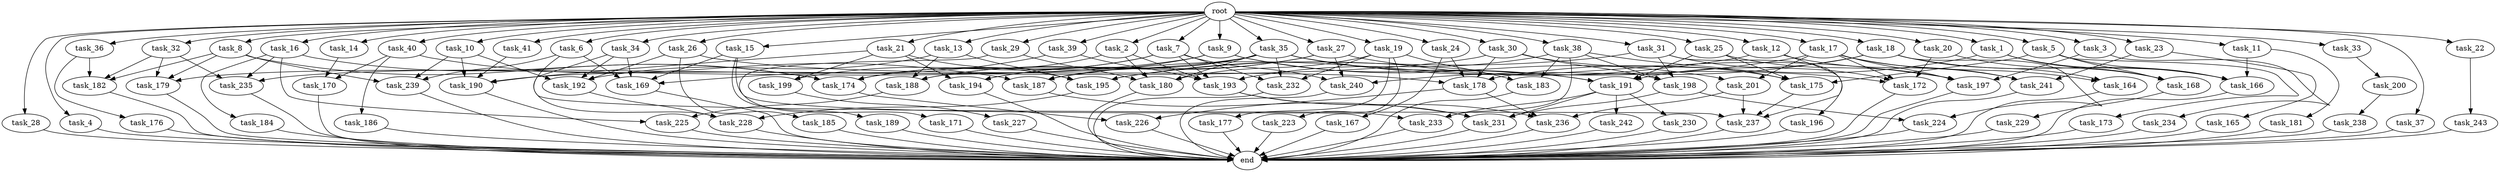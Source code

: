 digraph G {
  task_189 [size="309237645.312000"];
  task_171 [size="34359738.368000"];
  task_32 [size="1.024000"];
  task_191 [size="2087354105.856000"];
  task_28 [size="1.024000"];
  task_27 [size="1.024000"];
  task_4 [size="1.024000"];
  task_2 [size="1.024000"];
  task_13 [size="1.024000"];
  task_224 [size="1279900254.208000"];
  task_186 [size="420906795.008000"];
  task_41 [size="1.024000"];
  task_177 [size="549755813.888000"];
  task_168 [size="1322849927.168000"];
  task_228 [size="1692217114.624000"];
  task_223 [size="549755813.888000"];
  task_6 [size="1.024000"];
  task_9 [size="1.024000"];
  task_20 [size="1.024000"];
  task_227 [size="695784701.952000"];
  task_179 [size="1494648619.008000"];
  task_241 [size="523986010.112000"];
  task_188 [size="721554505.728000"];
  task_231 [size="1967095021.568000"];
  task_183 [size="1245540515.840000"];
  task_31 [size="1.024000"];
  task_14 [size="1.024000"];
  task_230 [size="549755813.888000"];
  task_16 [size="1.024000"];
  task_185 [size="858993459.200000"];
  task_175 [size="1546188226.560000"];
  task_243 [size="214748364.800000"];
  task_40 [size="1.024000"];
  task_170 [size="970662608.896000"];
  task_15 [size="1.024000"];
  task_10 [size="1.024000"];
  task_173 [size="77309411.328000"];
  task_29 [size="1.024000"];
  task_199 [size="833223655.424000"];
  task_240 [size="592705486.848000"];
  task_235 [size="1185410973.696000"];
  task_190 [size="1219770712.064000"];
  task_237 [size="1082331758.592000"];
  task_26 [size="1.024000"];
  task_25 [size="1.024000"];
  task_201 [size="730144440.320000"];
  end [size="0.000000"];
  task_169 [size="2078764171.264000"];
  task_192 [size="1829656068.096000"];
  task_19 [size="1.024000"];
  task_180 [size="1168231104.512000"];
  task_18 [size="1.024000"];
  task_12 [size="1.024000"];
  task_36 [size="1.024000"];
  task_33 [size="1.024000"];
  task_182 [size="1151051235.328000"];
  task_197 [size="1692217114.624000"];
  task_242 [size="549755813.888000"];
  task_24 [size="1.024000"];
  task_229 [size="858993459.200000"];
  task_236 [size="979252543.488000"];
  task_167 [size="214748364.800000"];
  task_184 [size="420906795.008000"];
  task_174 [size="1872605741.056000"];
  task_21 [size="1.024000"];
  task_37 [size="1.024000"];
  task_196 [size="34359738.368000"];
  task_187 [size="1108101562.368000"];
  task_23 [size="1.024000"];
  task_176 [size="77309411.328000"];
  root [size="0.000000"];
  task_5 [size="1.024000"];
  task_195 [size="1176821039.104000"];
  task_193 [size="1726576852.992000"];
  task_11 [size="1.024000"];
  task_194 [size="1279900254.208000"];
  task_234 [size="137438953.472000"];
  task_200 [size="549755813.888000"];
  task_3 [size="1.024000"];
  task_166 [size="1614907703.296000"];
  task_239 [size="1211180777.472000"];
  task_225 [size="1279900254.208000"];
  task_39 [size="1.024000"];
  task_232 [size="1236950581.248000"];
  task_22 [size="1.024000"];
  task_165 [size="77309411.328000"];
  task_7 [size="1.024000"];
  task_34 [size="1.024000"];
  task_233 [size="1554778161.152000"];
  task_226 [size="498216206.336000"];
  task_17 [size="1.024000"];
  task_198 [size="807453851.648000"];
  task_164 [size="730144440.320000"];
  task_178 [size="1846835937.280000"];
  task_1 [size="1.024000"];
  task_181 [size="420906795.008000"];
  task_172 [size="927712935.936000"];
  task_35 [size="1.024000"];
  task_30 [size="1.024000"];
  task_38 [size="1.024000"];
  task_238 [size="137438953.472000"];
  task_8 [size="1.024000"];

  task_189 -> end [size="1.000000"];
  task_171 -> end [size="1.000000"];
  task_32 -> task_235 [size="209715200.000000"];
  task_32 -> task_182 [size="209715200.000000"];
  task_32 -> task_179 [size="209715200.000000"];
  task_191 -> task_230 [size="536870912.000000"];
  task_191 -> task_231 [size="536870912.000000"];
  task_191 -> task_242 [size="536870912.000000"];
  task_191 -> task_233 [size="536870912.000000"];
  task_28 -> end [size="1.000000"];
  task_27 -> task_194 [size="33554432.000000"];
  task_27 -> task_240 [size="33554432.000000"];
  task_27 -> task_172 [size="33554432.000000"];
  task_27 -> task_188 [size="33554432.000000"];
  task_4 -> end [size="1.000000"];
  task_2 -> task_193 [size="33554432.000000"];
  task_2 -> task_180 [size="33554432.000000"];
  task_2 -> task_174 [size="33554432.000000"];
  task_13 -> task_195 [size="134217728.000000"];
  task_13 -> task_192 [size="134217728.000000"];
  task_13 -> task_188 [size="134217728.000000"];
  task_224 -> end [size="1.000000"];
  task_186 -> end [size="1.000000"];
  task_41 -> task_190 [size="301989888.000000"];
  task_177 -> end [size="1.000000"];
  task_168 -> task_229 [size="838860800.000000"];
  task_228 -> end [size="1.000000"];
  task_223 -> end [size="1.000000"];
  task_6 -> task_169 [size="209715200.000000"];
  task_6 -> task_237 [size="209715200.000000"];
  task_6 -> task_239 [size="209715200.000000"];
  task_9 -> task_201 [size="411041792.000000"];
  task_9 -> task_179 [size="411041792.000000"];
  task_9 -> task_174 [size="411041792.000000"];
  task_9 -> task_191 [size="411041792.000000"];
  task_20 -> task_168 [size="536870912.000000"];
  task_20 -> task_172 [size="536870912.000000"];
  task_227 -> end [size="1.000000"];
  task_179 -> end [size="1.000000"];
  task_241 -> end [size="1.000000"];
  task_188 -> task_225 [size="838860800.000000"];
  task_231 -> end [size="1.000000"];
  task_183 -> end [size="1.000000"];
  task_31 -> task_195 [size="33554432.000000"];
  task_31 -> task_198 [size="33554432.000000"];
  task_31 -> task_172 [size="33554432.000000"];
  task_31 -> task_196 [size="33554432.000000"];
  task_14 -> task_170 [size="536870912.000000"];
  task_230 -> end [size="1.000000"];
  task_16 -> task_235 [size="411041792.000000"];
  task_16 -> task_184 [size="411041792.000000"];
  task_16 -> task_225 [size="411041792.000000"];
  task_16 -> task_174 [size="411041792.000000"];
  task_185 -> end [size="1.000000"];
  task_175 -> task_237 [size="301989888.000000"];
  task_243 -> end [size="1.000000"];
  task_40 -> task_187 [size="411041792.000000"];
  task_40 -> task_186 [size="411041792.000000"];
  task_40 -> task_170 [size="411041792.000000"];
  task_170 -> end [size="1.000000"];
  task_15 -> task_169 [size="301989888.000000"];
  task_15 -> task_233 [size="301989888.000000"];
  task_15 -> task_189 [size="301989888.000000"];
  task_10 -> task_192 [size="134217728.000000"];
  task_10 -> task_190 [size="134217728.000000"];
  task_10 -> task_239 [size="134217728.000000"];
  task_173 -> end [size="1.000000"];
  task_29 -> task_180 [size="33554432.000000"];
  task_29 -> task_171 [size="33554432.000000"];
  task_199 -> task_227 [size="679477248.000000"];
  task_240 -> end [size="1.000000"];
  task_235 -> end [size="1.000000"];
  task_190 -> end [size="1.000000"];
  task_237 -> end [size="1.000000"];
  task_26 -> task_192 [size="838860800.000000"];
  task_26 -> task_185 [size="838860800.000000"];
  task_26 -> task_178 [size="838860800.000000"];
  task_25 -> task_175 [size="679477248.000000"];
  task_25 -> task_197 [size="679477248.000000"];
  task_25 -> task_191 [size="679477248.000000"];
  task_201 -> task_237 [size="411041792.000000"];
  task_201 -> task_236 [size="411041792.000000"];
  task_169 -> end [size="1.000000"];
  task_192 -> task_228 [size="838860800.000000"];
  task_19 -> task_232 [size="536870912.000000"];
  task_19 -> task_223 [size="536870912.000000"];
  task_19 -> task_183 [size="536870912.000000"];
  task_19 -> task_180 [size="536870912.000000"];
  task_19 -> task_177 [size="536870912.000000"];
  task_180 -> end [size="1.000000"];
  task_18 -> task_240 [size="411041792.000000"];
  task_18 -> task_224 [size="411041792.000000"];
  task_18 -> task_164 [size="411041792.000000"];
  task_18 -> task_166 [size="411041792.000000"];
  task_18 -> task_191 [size="411041792.000000"];
  task_12 -> task_187 [size="134217728.000000"];
  task_12 -> task_237 [size="134217728.000000"];
  task_12 -> task_241 [size="134217728.000000"];
  task_36 -> task_176 [size="75497472.000000"];
  task_36 -> task_182 [size="75497472.000000"];
  task_33 -> task_200 [size="536870912.000000"];
  task_182 -> end [size="1.000000"];
  task_197 -> end [size="1.000000"];
  task_242 -> end [size="1.000000"];
  task_24 -> task_167 [size="209715200.000000"];
  task_24 -> task_178 [size="209715200.000000"];
  task_229 -> end [size="1.000000"];
  task_236 -> end [size="1.000000"];
  task_167 -> end [size="1.000000"];
  task_184 -> end [size="1.000000"];
  task_174 -> task_226 [size="75497472.000000"];
  task_21 -> task_194 [size="679477248.000000"];
  task_21 -> task_195 [size="679477248.000000"];
  task_21 -> task_199 [size="679477248.000000"];
  task_21 -> task_190 [size="679477248.000000"];
  task_37 -> end [size="1.000000"];
  task_196 -> end [size="1.000000"];
  task_187 -> task_231 [size="411041792.000000"];
  task_23 -> task_241 [size="75497472.000000"];
  task_23 -> task_165 [size="75497472.000000"];
  task_176 -> end [size="1.000000"];
  root -> task_12 [size="1.000000"];
  root -> task_36 [size="1.000000"];
  root -> task_16 [size="1.000000"];
  root -> task_9 [size="1.000000"];
  root -> task_39 [size="1.000000"];
  root -> task_11 [size="1.000000"];
  root -> task_22 [size="1.000000"];
  root -> task_7 [size="1.000000"];
  root -> task_33 [size="1.000000"];
  root -> task_28 [size="1.000000"];
  root -> task_4 [size="1.000000"];
  root -> task_34 [size="1.000000"];
  root -> task_2 [size="1.000000"];
  root -> task_15 [size="1.000000"];
  root -> task_10 [size="1.000000"];
  root -> task_29 [size="1.000000"];
  root -> task_21 [size="1.000000"];
  root -> task_17 [size="1.000000"];
  root -> task_18 [size="1.000000"];
  root -> task_41 [size="1.000000"];
  root -> task_20 [size="1.000000"];
  root -> task_23 [size="1.000000"];
  root -> task_6 [size="1.000000"];
  root -> task_32 [size="1.000000"];
  root -> task_5 [size="1.000000"];
  root -> task_37 [size="1.000000"];
  root -> task_26 [size="1.000000"];
  root -> task_25 [size="1.000000"];
  root -> task_31 [size="1.000000"];
  root -> task_35 [size="1.000000"];
  root -> task_13 [size="1.000000"];
  root -> task_30 [size="1.000000"];
  root -> task_19 [size="1.000000"];
  root -> task_1 [size="1.000000"];
  root -> task_40 [size="1.000000"];
  root -> task_38 [size="1.000000"];
  root -> task_24 [size="1.000000"];
  root -> task_3 [size="1.000000"];
  root -> task_8 [size="1.000000"];
  root -> task_27 [size="1.000000"];
  root -> task_14 [size="1.000000"];
  task_5 -> task_175 [size="75497472.000000"];
  task_5 -> task_168 [size="75497472.000000"];
  task_5 -> task_166 [size="75497472.000000"];
  task_5 -> task_173 [size="75497472.000000"];
  task_195 -> task_228 [size="134217728.000000"];
  task_193 -> task_231 [size="134217728.000000"];
  task_193 -> task_236 [size="134217728.000000"];
  task_11 -> task_181 [size="411041792.000000"];
  task_11 -> task_166 [size="411041792.000000"];
  task_194 -> end [size="1.000000"];
  task_234 -> end [size="1.000000"];
  task_200 -> task_238 [size="134217728.000000"];
  task_3 -> task_197 [size="134217728.000000"];
  task_3 -> task_234 [size="134217728.000000"];
  task_166 -> end [size="1.000000"];
  task_239 -> end [size="1.000000"];
  task_225 -> end [size="1.000000"];
  task_39 -> task_169 [size="838860800.000000"];
  task_39 -> task_193 [size="838860800.000000"];
  task_232 -> end [size="1.000000"];
  task_22 -> task_243 [size="209715200.000000"];
  task_165 -> end [size="1.000000"];
  task_7 -> task_232 [size="134217728.000000"];
  task_7 -> task_240 [size="134217728.000000"];
  task_7 -> task_199 [size="134217728.000000"];
  task_7 -> task_193 [size="134217728.000000"];
  task_7 -> task_174 [size="134217728.000000"];
  task_34 -> task_169 [size="679477248.000000"];
  task_34 -> task_192 [size="679477248.000000"];
  task_34 -> task_228 [size="679477248.000000"];
  task_233 -> end [size="1.000000"];
  task_226 -> end [size="1.000000"];
  task_17 -> task_201 [size="301989888.000000"];
  task_17 -> task_241 [size="301989888.000000"];
  task_17 -> task_197 [size="301989888.000000"];
  task_17 -> task_195 [size="301989888.000000"];
  task_17 -> task_164 [size="301989888.000000"];
  task_17 -> task_172 [size="301989888.000000"];
  task_198 -> task_224 [size="838860800.000000"];
  task_198 -> task_231 [size="838860800.000000"];
  task_164 -> end [size="1.000000"];
  task_178 -> task_226 [size="411041792.000000"];
  task_178 -> task_236 [size="411041792.000000"];
  task_1 -> task_168 [size="679477248.000000"];
  task_1 -> task_166 [size="679477248.000000"];
  task_1 -> task_178 [size="679477248.000000"];
  task_181 -> end [size="1.000000"];
  task_172 -> end [size="1.000000"];
  task_35 -> task_187 [size="536870912.000000"];
  task_35 -> task_194 [size="536870912.000000"];
  task_35 -> task_235 [size="536870912.000000"];
  task_35 -> task_197 [size="536870912.000000"];
  task_35 -> task_191 [size="536870912.000000"];
  task_35 -> task_232 [size="536870912.000000"];
  task_35 -> task_180 [size="536870912.000000"];
  task_35 -> task_188 [size="536870912.000000"];
  task_30 -> task_175 [size="75497472.000000"];
  task_30 -> task_198 [size="75497472.000000"];
  task_30 -> task_178 [size="75497472.000000"];
  task_30 -> task_190 [size="75497472.000000"];
  task_38 -> task_175 [size="679477248.000000"];
  task_38 -> task_198 [size="679477248.000000"];
  task_38 -> task_183 [size="679477248.000000"];
  task_38 -> task_193 [size="679477248.000000"];
  task_38 -> task_233 [size="679477248.000000"];
  task_238 -> end [size="1.000000"];
  task_8 -> task_182 [size="838860800.000000"];
  task_8 -> task_179 [size="838860800.000000"];
  task_8 -> task_174 [size="838860800.000000"];
  task_8 -> task_239 [size="838860800.000000"];
}
